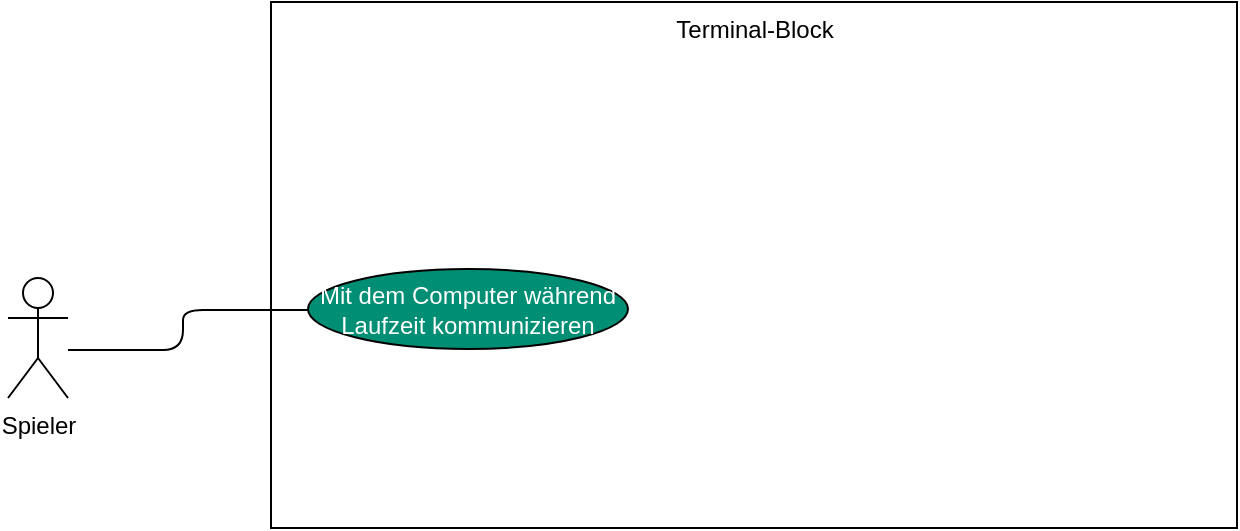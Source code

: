 <mxfile version="22.1.4" type="github">
  <diagram name="Seite-1" id="BZ_D0VqPTJqDP9_OEPn7">
    <mxGraphModel dx="1009" dy="542" grid="1" gridSize="10" guides="1" tooltips="1" connect="1" arrows="1" fold="1" page="1" pageScale="1" pageWidth="827" pageHeight="1169" math="0" shadow="0">
      <root>
        <mxCell id="0" />
        <mxCell id="1" parent="0" />
        <mxCell id="hAdG_ISzVW26Wn73G3Gn-1" value="Terminal-Block" style="whiteSpace=wrap;html=1;fillColor=none;verticalAlign=top;" vertex="1" parent="1">
          <mxGeometry x="214.5" y="155" width="483" height="263" as="geometry" />
        </mxCell>
        <mxCell id="hAdG_ISzVW26Wn73G3Gn-4" value="Spieler" style="shape=umlActor;verticalLabelPosition=bottom;labelBackgroundColor=#ffffff;verticalAlign=top;html=1;fillColor=none;" vertex="1" parent="1">
          <mxGeometry x="83" y="293" width="30" height="60" as="geometry" />
        </mxCell>
        <mxCell id="hAdG_ISzVW26Wn73G3Gn-5" value="Mit dem Computer während Laufzeit kommunizieren" style="ellipse;whiteSpace=wrap;html=1;fillColor=#008e74;fontColor=#FFFFFF;" vertex="1" parent="1">
          <mxGeometry x="233" y="288.5" width="160" height="40" as="geometry" />
        </mxCell>
        <mxCell id="hAdG_ISzVW26Wn73G3Gn-11" style="edgeStyle=orthogonalEdgeStyle;orthogonalLoop=1;jettySize=auto;html=1;endArrow=none;endFill=0;rounded=1;" edge="1" parent="1" source="hAdG_ISzVW26Wn73G3Gn-4" target="hAdG_ISzVW26Wn73G3Gn-5">
          <mxGeometry relative="1" as="geometry">
            <Array as="points">
              <mxPoint x="170.5" y="329" />
              <mxPoint x="170.5" y="309" />
            </Array>
            <mxPoint x="82.5" y="338.69" as="sourcePoint" />
            <mxPoint x="383.293" y="229.724" as="targetPoint" />
          </mxGeometry>
        </mxCell>
      </root>
    </mxGraphModel>
  </diagram>
</mxfile>
